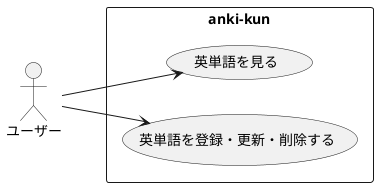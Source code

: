 @startuml ユースケース図
left to right direction
:ユーザー: as user
rectangle "anki-kun" {
  usecase "英単語を見る" as R1
  usecase "英単語を登録・更新・削除する" as R2
}
user --> R1
user --> R2
@enduml